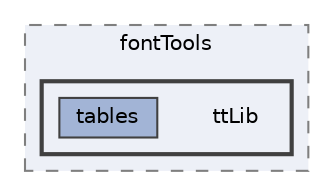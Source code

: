 digraph "/home/jam/Research/IRES-2025/dev/src/llm-scripts/testing/hypothesis-testing/hyp-env/lib/python3.12/site-packages/fontTools/ttLib"
{
 // LATEX_PDF_SIZE
  bgcolor="transparent";
  edge [fontname=Helvetica,fontsize=10,labelfontname=Helvetica,labelfontsize=10];
  node [fontname=Helvetica,fontsize=10,shape=box,height=0.2,width=0.4];
  compound=true
  subgraph clusterdir_c4d341538d3f7931a3933ed496353c3d {
    graph [ bgcolor="#edf0f7", pencolor="grey50", label="fontTools", fontname=Helvetica,fontsize=10 style="filled,dashed", URL="dir_c4d341538d3f7931a3933ed496353c3d.html",tooltip=""]
  subgraph clusterdir_8ed40003cabdaea86422dcf74dd50ed8 {
    graph [ bgcolor="#edf0f7", pencolor="grey25", label="", fontname=Helvetica,fontsize=10 style="filled,bold", URL="dir_8ed40003cabdaea86422dcf74dd50ed8.html",tooltip=""]
    dir_8ed40003cabdaea86422dcf74dd50ed8 [shape=plaintext, label="ttLib"];
  dir_166b3d9e0195a6248c85e85819923cf2 [label="tables", fillcolor="#a2b4d6", color="grey25", style="filled", URL="dir_166b3d9e0195a6248c85e85819923cf2.html",tooltip=""];
  }
  }
}

